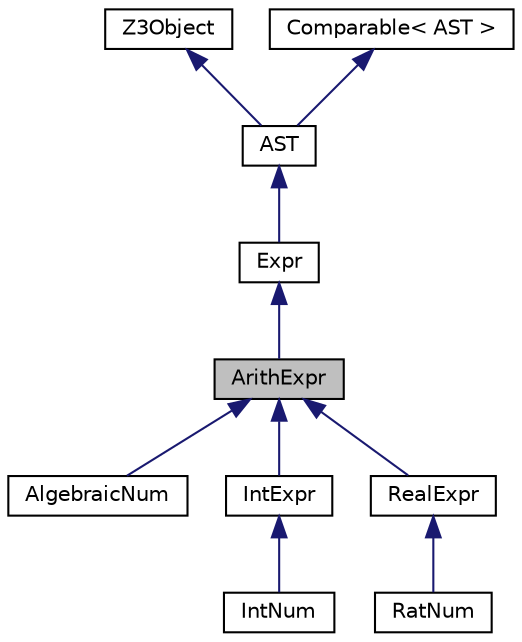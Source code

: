 digraph "ArithExpr"
{
  edge [fontname="Helvetica",fontsize="10",labelfontname="Helvetica",labelfontsize="10"];
  node [fontname="Helvetica",fontsize="10",shape=record];
  Node0 [label="ArithExpr",height=0.2,width=0.4,color="black", fillcolor="grey75", style="filled", fontcolor="black"];
  Node1 -> Node0 [dir="back",color="midnightblue",fontsize="10",style="solid",fontname="Helvetica"];
  Node1 [label="Expr",height=0.2,width=0.4,color="black", fillcolor="white", style="filled",URL="$classcom_1_1microsoft_1_1z3_1_1_expr.html"];
  Node2 -> Node1 [dir="back",color="midnightblue",fontsize="10",style="solid",fontname="Helvetica"];
  Node2 [label="AST",height=0.2,width=0.4,color="black", fillcolor="white", style="filled",URL="$classcom_1_1microsoft_1_1z3_1_1_a_s_t.html"];
  Node3 -> Node2 [dir="back",color="midnightblue",fontsize="10",style="solid",fontname="Helvetica"];
  Node3 [label="Z3Object",height=0.2,width=0.4,color="black", fillcolor="white", style="filled",URL="$classcom_1_1microsoft_1_1z3_1_1_z3_object.html"];
  Node4 -> Node2 [dir="back",color="midnightblue",fontsize="10",style="solid",fontname="Helvetica"];
  Node4 [label="Comparable\< AST \>",height=0.2,width=0.4,color="black", fillcolor="white", style="filled",URL="$class_comparable.html"];
  Node0 -> Node5 [dir="back",color="midnightblue",fontsize="10",style="solid",fontname="Helvetica"];
  Node5 [label="AlgebraicNum",height=0.2,width=0.4,color="black", fillcolor="white", style="filled",URL="$classcom_1_1microsoft_1_1z3_1_1_algebraic_num.html"];
  Node0 -> Node6 [dir="back",color="midnightblue",fontsize="10",style="solid",fontname="Helvetica"];
  Node6 [label="IntExpr",height=0.2,width=0.4,color="black", fillcolor="white", style="filled",URL="$classcom_1_1microsoft_1_1z3_1_1_int_expr.html"];
  Node6 -> Node7 [dir="back",color="midnightblue",fontsize="10",style="solid",fontname="Helvetica"];
  Node7 [label="IntNum",height=0.2,width=0.4,color="black", fillcolor="white", style="filled",URL="$classcom_1_1microsoft_1_1z3_1_1_int_num.html"];
  Node0 -> Node8 [dir="back",color="midnightblue",fontsize="10",style="solid",fontname="Helvetica"];
  Node8 [label="RealExpr",height=0.2,width=0.4,color="black", fillcolor="white", style="filled",URL="$classcom_1_1microsoft_1_1z3_1_1_real_expr.html"];
  Node8 -> Node9 [dir="back",color="midnightblue",fontsize="10",style="solid",fontname="Helvetica"];
  Node9 [label="RatNum",height=0.2,width=0.4,color="black", fillcolor="white", style="filled",URL="$classcom_1_1microsoft_1_1z3_1_1_rat_num.html"];
}
